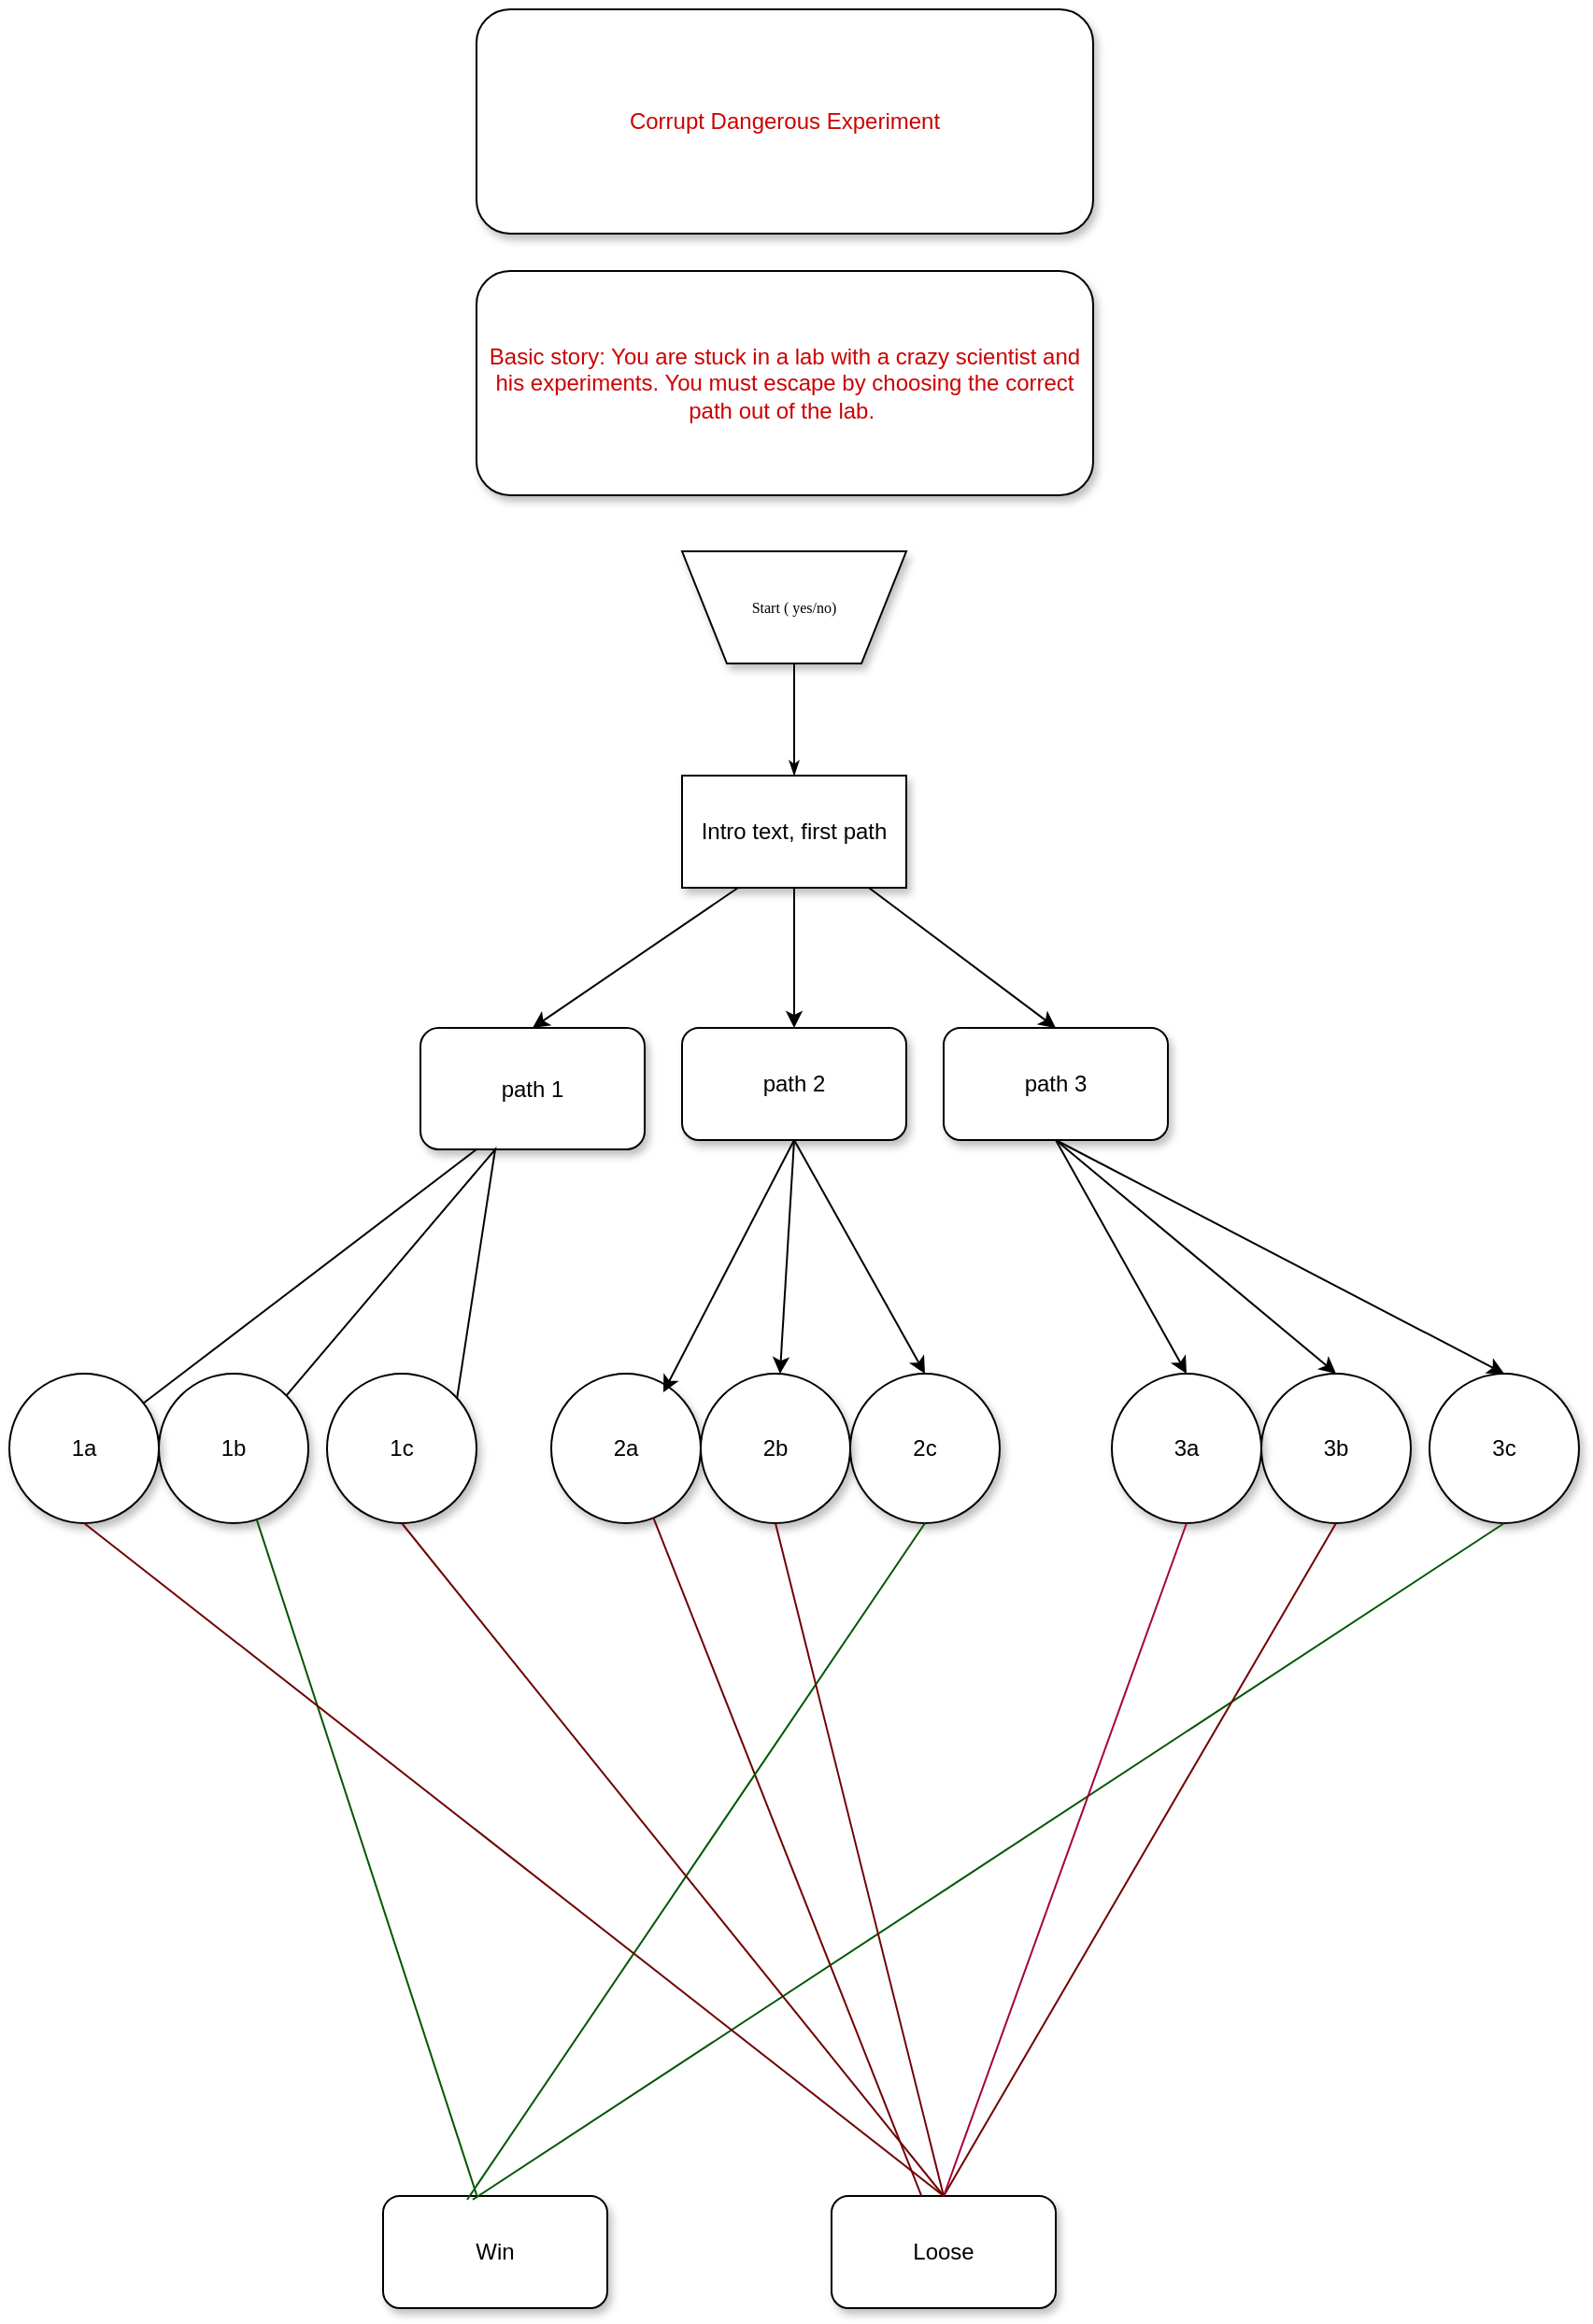 <mxfile version="17.1.2" type="github">
  <diagram name="Page-1" id="edf60f1a-56cd-e834-aa8a-f176f3a09ee4">
    <mxGraphModel dx="2062" dy="2004" grid="1" gridSize="10" guides="1" tooltips="1" connect="1" arrows="1" fold="1" page="1" pageScale="1" pageWidth="1100" pageHeight="850" background="none" math="0" shadow="0">
      <root>
        <mxCell id="0" />
        <mxCell id="1" parent="0" />
        <mxCell id="60e70716793133e9-31" style="edgeStyle=orthogonalEdgeStyle;rounded=0;html=1;labelBackgroundColor=none;startSize=5;endArrow=classicThin;endFill=1;endSize=5;jettySize=auto;orthogonalLoop=1;strokeWidth=1;fontFamily=Verdana;fontSize=8" parent="1" source="60e70716793133e9-2" edge="1">
          <mxGeometry relative="1" as="geometry">
            <mxPoint x="570" y="-100" as="targetPoint" />
            <Array as="points">
              <mxPoint x="570" y="-110" />
            </Array>
          </mxGeometry>
        </mxCell>
        <mxCell id="60e70716793133e9-2" value="Start ( yes/no)" style="shape=trapezoid;whiteSpace=wrap;html=1;rounded=0;shadow=1;labelBackgroundColor=none;strokeWidth=1;fontFamily=Verdana;fontSize=8;align=center;flipV=1;" parent="1" vertex="1">
          <mxGeometry x="510" y="-220" width="120" height="60" as="geometry" />
        </mxCell>
        <mxCell id="3-9XB3UlxTxE3NfFyeRO-5" style="edgeStyle=orthogonalEdgeStyle;rounded=0;orthogonalLoop=1;jettySize=auto;html=1;exitX=0.5;exitY=1;exitDx=0;exitDy=0;" parent="1" source="3-9XB3UlxTxE3NfFyeRO-2" target="3-9XB3UlxTxE3NfFyeRO-6" edge="1">
          <mxGeometry relative="1" as="geometry">
            <mxPoint x="570" y="40" as="targetPoint" />
          </mxGeometry>
        </mxCell>
        <mxCell id="3-9XB3UlxTxE3NfFyeRO-2" value="Intro text, first path" style="rounded=0;whiteSpace=wrap;html=1;shadow=1;" parent="1" vertex="1">
          <mxGeometry x="510" y="-100" width="120" height="60" as="geometry" />
        </mxCell>
        <mxCell id="3-9XB3UlxTxE3NfFyeRO-3" value="" style="endArrow=classic;html=1;rounded=0;entryX=0.5;entryY=0;entryDx=0;entryDy=0;" parent="1" target="3-9XB3UlxTxE3NfFyeRO-7" edge="1">
          <mxGeometry width="50" height="50" relative="1" as="geometry">
            <mxPoint x="540" y="-40" as="sourcePoint" />
            <mxPoint x="470" y="40" as="targetPoint" />
          </mxGeometry>
        </mxCell>
        <mxCell id="3-9XB3UlxTxE3NfFyeRO-4" value="" style="endArrow=classic;html=1;rounded=0;entryX=0.5;entryY=0;entryDx=0;entryDy=0;" parent="1" target="3-9XB3UlxTxE3NfFyeRO-8" edge="1">
          <mxGeometry width="50" height="50" relative="1" as="geometry">
            <mxPoint x="610" y="-40" as="sourcePoint" />
            <mxPoint x="670" y="40" as="targetPoint" />
          </mxGeometry>
        </mxCell>
        <mxCell id="3-9XB3UlxTxE3NfFyeRO-6" value="path 2" style="rounded=1;whiteSpace=wrap;html=1;shadow=1;" parent="1" vertex="1">
          <mxGeometry x="510" y="35" width="120" height="60" as="geometry" />
        </mxCell>
        <mxCell id="3-9XB3UlxTxE3NfFyeRO-7" value="path 1" style="rounded=1;whiteSpace=wrap;html=1;shadow=1;" parent="1" vertex="1">
          <mxGeometry x="370" y="35" width="120" height="65" as="geometry" />
        </mxCell>
        <mxCell id="3-9XB3UlxTxE3NfFyeRO-8" value="path 3" style="rounded=1;whiteSpace=wrap;html=1;shadow=1;" parent="1" vertex="1">
          <mxGeometry x="650" y="35" width="120" height="60" as="geometry" />
        </mxCell>
        <mxCell id="3-9XB3UlxTxE3NfFyeRO-13" value="" style="endArrow=classic;html=1;rounded=0;exitX=1;exitY=0;exitDx=0;exitDy=0;" parent="1" source="3-9XB3UlxTxE3NfFyeRO-16" edge="1">
          <mxGeometry width="50" height="50" relative="1" as="geometry">
            <mxPoint x="240" y="238.35" as="sourcePoint" />
            <mxPoint x="387" y="250" as="targetPoint" />
            <Array as="points">
              <mxPoint x="410" y="100" />
            </Array>
          </mxGeometry>
        </mxCell>
        <mxCell id="3-9XB3UlxTxE3NfFyeRO-14" value="1c" style="ellipse;whiteSpace=wrap;html=1;aspect=fixed;shadow=1;" parent="1" vertex="1">
          <mxGeometry x="320" y="220" width="80" height="80" as="geometry" />
        </mxCell>
        <mxCell id="3-9XB3UlxTxE3NfFyeRO-16" value="1b" style="ellipse;whiteSpace=wrap;html=1;aspect=fixed;shadow=1;" parent="1" vertex="1">
          <mxGeometry x="230" y="220" width="80" height="80" as="geometry" />
        </mxCell>
        <mxCell id="3-9XB3UlxTxE3NfFyeRO-15" value="1a" style="ellipse;whiteSpace=wrap;html=1;aspect=fixed;shadow=1;" parent="1" vertex="1">
          <mxGeometry x="150" y="220" width="80" height="80" as="geometry" />
        </mxCell>
        <mxCell id="3-9XB3UlxTxE3NfFyeRO-17" value="" style="endArrow=none;html=1;rounded=0;exitX=0.25;exitY=1;exitDx=0;exitDy=0;" parent="1" source="3-9XB3UlxTxE3NfFyeRO-7" target="3-9XB3UlxTxE3NfFyeRO-15" edge="1">
          <mxGeometry width="50" height="50" relative="1" as="geometry">
            <mxPoint x="410" y="110" as="sourcePoint" />
            <mxPoint x="165.413" y="233.858" as="targetPoint" />
          </mxGeometry>
        </mxCell>
        <mxCell id="3-9XB3UlxTxE3NfFyeRO-18" value="2a" style="ellipse;whiteSpace=wrap;html=1;aspect=fixed;shadow=1;" parent="1" vertex="1">
          <mxGeometry x="440" y="220" width="80" height="80" as="geometry" />
        </mxCell>
        <mxCell id="3-9XB3UlxTxE3NfFyeRO-19" value="2c" style="ellipse;whiteSpace=wrap;html=1;aspect=fixed;shadow=1;" parent="1" vertex="1">
          <mxGeometry x="600" y="220" width="80" height="80" as="geometry" />
        </mxCell>
        <mxCell id="3-9XB3UlxTxE3NfFyeRO-20" value="2b" style="ellipse;whiteSpace=wrap;html=1;aspect=fixed;shadow=1;" parent="1" vertex="1">
          <mxGeometry x="520" y="220" width="80" height="80" as="geometry" />
        </mxCell>
        <mxCell id="3-9XB3UlxTxE3NfFyeRO-21" value="" style="endArrow=classic;html=1;rounded=0;exitX=0.5;exitY=1;exitDx=0;exitDy=0;" parent="1" source="3-9XB3UlxTxE3NfFyeRO-6" edge="1">
          <mxGeometry width="50" height="50" relative="1" as="geometry">
            <mxPoint x="460" y="270" as="sourcePoint" />
            <mxPoint x="500" y="230" as="targetPoint" />
          </mxGeometry>
        </mxCell>
        <mxCell id="3-9XB3UlxTxE3NfFyeRO-22" value="" style="endArrow=classic;html=1;rounded=0;exitX=0.5;exitY=1;exitDx=0;exitDy=0;" parent="1" source="3-9XB3UlxTxE3NfFyeRO-6" target="3-9XB3UlxTxE3NfFyeRO-20" edge="1">
          <mxGeometry width="50" height="50" relative="1" as="geometry">
            <mxPoint x="460" y="270" as="sourcePoint" />
            <mxPoint x="510" y="220" as="targetPoint" />
          </mxGeometry>
        </mxCell>
        <mxCell id="3-9XB3UlxTxE3NfFyeRO-23" value="" style="endArrow=classic;html=1;rounded=0;entryX=0.5;entryY=0;entryDx=0;entryDy=0;exitX=0.5;exitY=1;exitDx=0;exitDy=0;" parent="1" source="3-9XB3UlxTxE3NfFyeRO-6" target="3-9XB3UlxTxE3NfFyeRO-19" edge="1">
          <mxGeometry width="50" height="50" relative="1" as="geometry">
            <mxPoint x="460" y="270" as="sourcePoint" />
            <mxPoint x="510" y="220" as="targetPoint" />
          </mxGeometry>
        </mxCell>
        <mxCell id="3-9XB3UlxTxE3NfFyeRO-24" value="3c" style="ellipse;whiteSpace=wrap;html=1;aspect=fixed;shadow=1;" parent="1" vertex="1">
          <mxGeometry x="910" y="220" width="80" height="80" as="geometry" />
        </mxCell>
        <mxCell id="3-9XB3UlxTxE3NfFyeRO-25" value="3b" style="ellipse;whiteSpace=wrap;html=1;aspect=fixed;shadow=1;" parent="1" vertex="1">
          <mxGeometry x="820" y="220" width="80" height="80" as="geometry" />
        </mxCell>
        <mxCell id="3-9XB3UlxTxE3NfFyeRO-26" value="3a" style="ellipse;whiteSpace=wrap;html=1;aspect=fixed;shadow=1;" parent="1" vertex="1">
          <mxGeometry x="740" y="220" width="80" height="80" as="geometry" />
        </mxCell>
        <mxCell id="3-9XB3UlxTxE3NfFyeRO-27" value="" style="endArrow=classic;html=1;rounded=0;entryX=0.5;entryY=0;entryDx=0;entryDy=0;exitX=0.5;exitY=1;exitDx=0;exitDy=0;" parent="1" source="3-9XB3UlxTxE3NfFyeRO-8" target="3-9XB3UlxTxE3NfFyeRO-26" edge="1">
          <mxGeometry width="50" height="50" relative="1" as="geometry">
            <mxPoint x="690" y="110" as="sourcePoint" />
            <mxPoint x="650" y="220" as="targetPoint" />
          </mxGeometry>
        </mxCell>
        <mxCell id="3-9XB3UlxTxE3NfFyeRO-28" value="" style="endArrow=classic;html=1;rounded=0;entryX=0.5;entryY=0;entryDx=0;entryDy=0;exitX=0.5;exitY=1;exitDx=0;exitDy=0;" parent="1" source="3-9XB3UlxTxE3NfFyeRO-8" target="3-9XB3UlxTxE3NfFyeRO-25" edge="1">
          <mxGeometry width="50" height="50" relative="1" as="geometry">
            <mxPoint x="600" y="270" as="sourcePoint" />
            <mxPoint x="650" y="220" as="targetPoint" />
          </mxGeometry>
        </mxCell>
        <mxCell id="3-9XB3UlxTxE3NfFyeRO-29" value="" style="endArrow=classic;html=1;rounded=0;entryX=0.5;entryY=0;entryDx=0;entryDy=0;exitX=0.5;exitY=1;exitDx=0;exitDy=0;" parent="1" source="3-9XB3UlxTxE3NfFyeRO-8" target="3-9XB3UlxTxE3NfFyeRO-24" edge="1">
          <mxGeometry width="50" height="50" relative="1" as="geometry">
            <mxPoint x="600" y="270" as="sourcePoint" />
            <mxPoint x="650" y="220" as="targetPoint" />
          </mxGeometry>
        </mxCell>
        <mxCell id="3-9XB3UlxTxE3NfFyeRO-32" value="Loose" style="rounded=1;whiteSpace=wrap;html=1;shadow=1;" parent="1" vertex="1">
          <mxGeometry x="590" y="660" width="120" height="60" as="geometry" />
        </mxCell>
        <mxCell id="3-9XB3UlxTxE3NfFyeRO-33" value="Win" style="rounded=1;whiteSpace=wrap;html=1;shadow=1;" parent="1" vertex="1">
          <mxGeometry x="350" y="660" width="120" height="60" as="geometry" />
        </mxCell>
        <mxCell id="3-9XB3UlxTxE3NfFyeRO-56" value="" style="endArrow=none;html=1;rounded=0;entryX=0.5;entryY=1;entryDx=0;entryDy=0;fillColor=#008a00;strokeColor=#005700;exitX=0.4;exitY=0.033;exitDx=0;exitDy=0;exitPerimeter=0;" parent="1" source="3-9XB3UlxTxE3NfFyeRO-33" target="3-9XB3UlxTxE3NfFyeRO-24" edge="1">
          <mxGeometry width="50" height="50" relative="1" as="geometry">
            <mxPoint x="390" y="660" as="sourcePoint" />
            <mxPoint x="960" y="300" as="targetPoint" />
          </mxGeometry>
        </mxCell>
        <mxCell id="3-9XB3UlxTxE3NfFyeRO-58" value="" style="endArrow=none;html=1;rounded=0;fillColor=#a20025;strokeColor=#6F0000;" parent="1" source="3-9XB3UlxTxE3NfFyeRO-32" edge="1" target="3-9XB3UlxTxE3NfFyeRO-18">
          <mxGeometry width="50" height="50" relative="1" as="geometry">
            <mxPoint x="647.339" y="410.089" as="sourcePoint" />
            <mxPoint x="640" y="300" as="targetPoint" />
          </mxGeometry>
        </mxCell>
        <mxCell id="3-9XB3UlxTxE3NfFyeRO-61" value="" style="endArrow=none;html=1;rounded=0;fontColor=#CC0000;fillColor=#008a00;strokeColor=#005700;entryX=0.375;entryY=0.033;entryDx=0;entryDy=0;entryPerimeter=0;exitX=0.5;exitY=1;exitDx=0;exitDy=0;" parent="1" target="3-9XB3UlxTxE3NfFyeRO-33" edge="1" source="3-9XB3UlxTxE3NfFyeRO-19">
          <mxGeometry width="50" height="50" relative="1" as="geometry">
            <mxPoint x="480" y="300" as="sourcePoint" />
            <mxPoint x="487.339" y="410.089" as="targetPoint" />
          </mxGeometry>
        </mxCell>
        <mxCell id="3-9XB3UlxTxE3NfFyeRO-66" value="" style="endArrow=none;html=1;rounded=0;exitX=0.5;exitY=0;exitDx=0;exitDy=0;fillColor=#a20025;strokeColor=#6F0000;" parent="1" source="3-9XB3UlxTxE3NfFyeRO-32" edge="1">
          <mxGeometry width="50" height="50" relative="1" as="geometry">
            <mxPoint x="618" y="423.04" as="sourcePoint" />
            <mxPoint x="560" y="300" as="targetPoint" />
          </mxGeometry>
        </mxCell>
        <mxCell id="3-9XB3UlxTxE3NfFyeRO-70" value="" style="endArrow=none;html=1;rounded=0;fontColor=#CC0000;entryX=0.5;entryY=1;entryDx=0;entryDy=0;fillColor=#a20025;strokeColor=#6F0000;" parent="1" target="3-9XB3UlxTxE3NfFyeRO-25" edge="1">
          <mxGeometry width="50" height="50" relative="1" as="geometry">
            <mxPoint x="650" y="660" as="sourcePoint" />
            <mxPoint x="750" y="300" as="targetPoint" />
          </mxGeometry>
        </mxCell>
        <mxCell id="3-9XB3UlxTxE3NfFyeRO-72" value="" style="endArrow=none;html=1;rounded=0;fontColor=#CC0000;entryX=0.5;entryY=1;entryDx=0;entryDy=0;fillColor=#d80073;strokeColor=#A50040;exitX=0.5;exitY=0;exitDx=0;exitDy=0;" parent="1" source="3-9XB3UlxTxE3NfFyeRO-32" target="3-9XB3UlxTxE3NfFyeRO-26" edge="1">
          <mxGeometry width="50" height="50" relative="1" as="geometry">
            <mxPoint x="787.339" y="410.089" as="sourcePoint" />
            <mxPoint x="750" y="300" as="targetPoint" />
          </mxGeometry>
        </mxCell>
        <mxCell id="3-9XB3UlxTxE3NfFyeRO-84" value="" style="endArrow=none;html=1;rounded=0;fontColor=#CC0000;entryX=0.5;entryY=1;entryDx=0;entryDy=0;fillColor=#a20025;strokeColor=#6F0000;exitX=0.5;exitY=0;exitDx=0;exitDy=0;" parent="1" source="3-9XB3UlxTxE3NfFyeRO-32" target="3-9XB3UlxTxE3NfFyeRO-14" edge="1">
          <mxGeometry width="50" height="50" relative="1" as="geometry">
            <mxPoint x="367.339" y="410.089" as="sourcePoint" />
            <mxPoint x="750" y="300" as="targetPoint" />
          </mxGeometry>
        </mxCell>
        <mxCell id="3-9XB3UlxTxE3NfFyeRO-90" value="" style="endArrow=none;html=1;rounded=0;fontColor=#CC0000;fillColor=#008a00;strokeColor=#005700;" parent="1" source="3-9XB3UlxTxE3NfFyeRO-33" target="3-9XB3UlxTxE3NfFyeRO-16" edge="1">
          <mxGeometry width="50" height="50" relative="1" as="geometry">
            <mxPoint x="209.871" y="411.237" as="sourcePoint" />
            <mxPoint x="750" y="300" as="targetPoint" />
          </mxGeometry>
        </mxCell>
        <mxCell id="3-9XB3UlxTxE3NfFyeRO-92" value="" style="endArrow=none;html=1;rounded=0;fontColor=#CC0000;fillColor=#a20025;strokeColor=#6F0000;exitX=0.5;exitY=0;exitDx=0;exitDy=0;entryX=0.5;entryY=1;entryDx=0;entryDy=0;" parent="1" source="3-9XB3UlxTxE3NfFyeRO-32" target="3-9XB3UlxTxE3NfFyeRO-15" edge="1">
          <mxGeometry width="50" height="50" relative="1" as="geometry">
            <mxPoint x="342.636" y="420.824" as="sourcePoint" />
            <mxPoint x="670" y="300" as="targetPoint" />
          </mxGeometry>
        </mxCell>
        <mxCell id="3-9XB3UlxTxE3NfFyeRO-95" value="Corrupt Dangerous Experiment" style="rounded=1;whiteSpace=wrap;html=1;shadow=1;fontColor=#CC0000;" parent="1" vertex="1">
          <mxGeometry x="400" y="-510" width="330" height="120" as="geometry" />
        </mxCell>
        <mxCell id="3-9XB3UlxTxE3NfFyeRO-97" value="Basic story: You are stuck in a lab with a crazy scientist and his experiments. You must escape by choosing the correct path out of the lab.&amp;nbsp;" style="rounded=1;whiteSpace=wrap;html=1;shadow=1;fontColor=#CC0000;" parent="1" vertex="1">
          <mxGeometry x="400" y="-370" width="330" height="120" as="geometry" />
        </mxCell>
      </root>
    </mxGraphModel>
  </diagram>
</mxfile>
